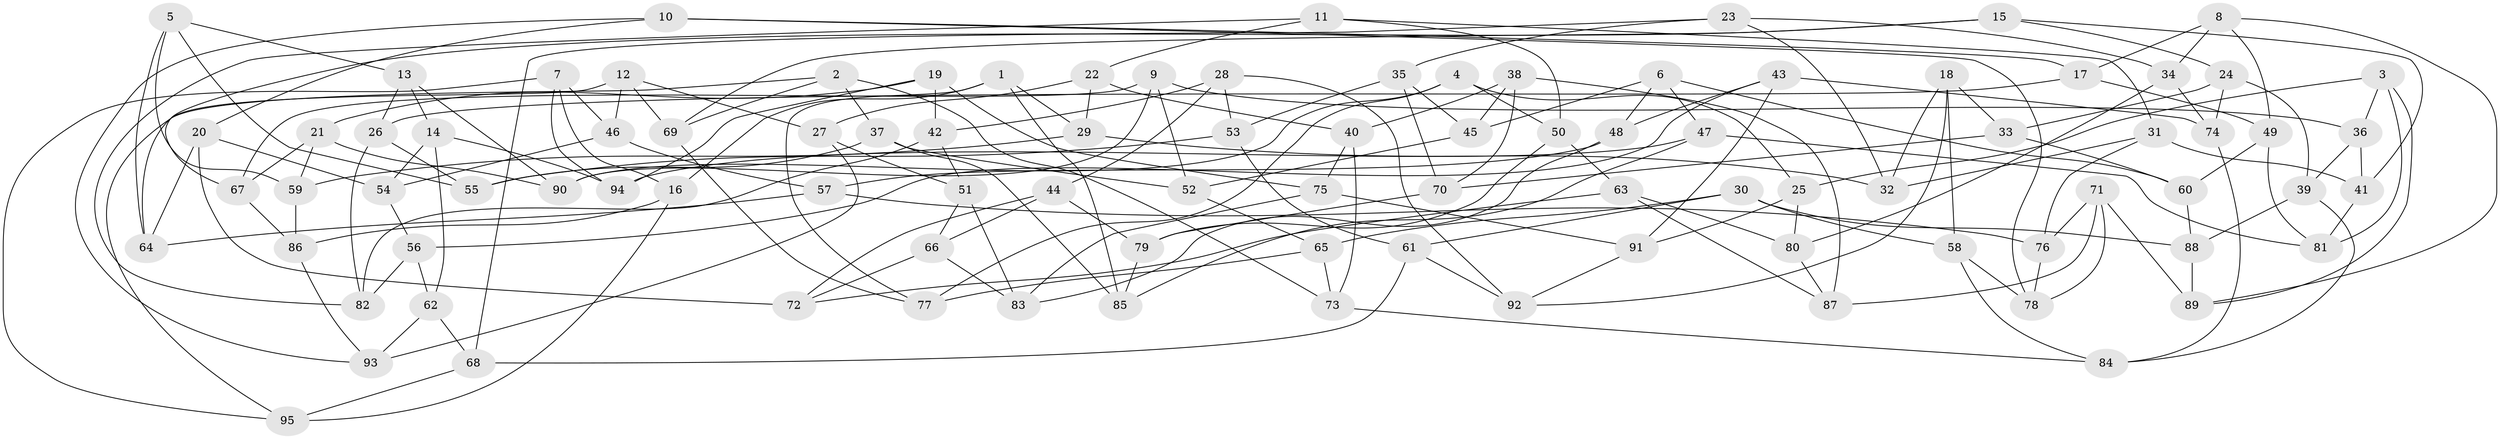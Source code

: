 // coarse degree distribution, {6: 0.5333333333333333, 4: 0.36666666666666664, 5: 0.05, 3: 0.05}
// Generated by graph-tools (version 1.1) at 2025/42/03/06/25 10:42:16]
// undirected, 95 vertices, 190 edges
graph export_dot {
graph [start="1"]
  node [color=gray90,style=filled];
  1;
  2;
  3;
  4;
  5;
  6;
  7;
  8;
  9;
  10;
  11;
  12;
  13;
  14;
  15;
  16;
  17;
  18;
  19;
  20;
  21;
  22;
  23;
  24;
  25;
  26;
  27;
  28;
  29;
  30;
  31;
  32;
  33;
  34;
  35;
  36;
  37;
  38;
  39;
  40;
  41;
  42;
  43;
  44;
  45;
  46;
  47;
  48;
  49;
  50;
  51;
  52;
  53;
  54;
  55;
  56;
  57;
  58;
  59;
  60;
  61;
  62;
  63;
  64;
  65;
  66;
  67;
  68;
  69;
  70;
  71;
  72;
  73;
  74;
  75;
  76;
  77;
  78;
  79;
  80;
  81;
  82;
  83;
  84;
  85;
  86;
  87;
  88;
  89;
  90;
  91;
  92;
  93;
  94;
  95;
  1 -- 16;
  1 -- 77;
  1 -- 85;
  1 -- 29;
  2 -- 69;
  2 -- 95;
  2 -- 73;
  2 -- 37;
  3 -- 81;
  3 -- 89;
  3 -- 36;
  3 -- 25;
  4 -- 50;
  4 -- 90;
  4 -- 77;
  4 -- 25;
  5 -- 55;
  5 -- 59;
  5 -- 13;
  5 -- 64;
  6 -- 45;
  6 -- 47;
  6 -- 48;
  6 -- 60;
  7 -- 46;
  7 -- 16;
  7 -- 95;
  7 -- 94;
  8 -- 49;
  8 -- 17;
  8 -- 34;
  8 -- 89;
  9 -- 52;
  9 -- 67;
  9 -- 36;
  9 -- 90;
  10 -- 78;
  10 -- 20;
  10 -- 17;
  10 -- 93;
  11 -- 22;
  11 -- 82;
  11 -- 50;
  11 -- 31;
  12 -- 64;
  12 -- 27;
  12 -- 69;
  12 -- 46;
  13 -- 14;
  13 -- 90;
  13 -- 26;
  14 -- 94;
  14 -- 54;
  14 -- 62;
  15 -- 41;
  15 -- 69;
  15 -- 24;
  15 -- 67;
  16 -- 86;
  16 -- 95;
  17 -- 26;
  17 -- 49;
  18 -- 58;
  18 -- 92;
  18 -- 32;
  18 -- 33;
  19 -- 42;
  19 -- 75;
  19 -- 94;
  19 -- 21;
  20 -- 72;
  20 -- 54;
  20 -- 64;
  21 -- 59;
  21 -- 90;
  21 -- 67;
  22 -- 40;
  22 -- 29;
  22 -- 27;
  23 -- 68;
  23 -- 35;
  23 -- 32;
  23 -- 34;
  24 -- 39;
  24 -- 33;
  24 -- 74;
  25 -- 80;
  25 -- 91;
  26 -- 55;
  26 -- 82;
  27 -- 51;
  27 -- 93;
  28 -- 42;
  28 -- 53;
  28 -- 44;
  28 -- 92;
  29 -- 32;
  29 -- 59;
  30 -- 58;
  30 -- 88;
  30 -- 65;
  30 -- 61;
  31 -- 41;
  31 -- 76;
  31 -- 32;
  33 -- 60;
  33 -- 70;
  34 -- 74;
  34 -- 80;
  35 -- 70;
  35 -- 45;
  35 -- 53;
  36 -- 41;
  36 -- 39;
  37 -- 85;
  37 -- 55;
  37 -- 52;
  38 -- 70;
  38 -- 45;
  38 -- 87;
  38 -- 40;
  39 -- 88;
  39 -- 84;
  40 -- 73;
  40 -- 75;
  41 -- 81;
  42 -- 82;
  42 -- 51;
  43 -- 56;
  43 -- 91;
  43 -- 74;
  43 -- 48;
  44 -- 79;
  44 -- 66;
  44 -- 72;
  45 -- 52;
  46 -- 57;
  46 -- 54;
  47 -- 85;
  47 -- 81;
  47 -- 94;
  48 -- 57;
  48 -- 83;
  49 -- 81;
  49 -- 60;
  50 -- 79;
  50 -- 63;
  51 -- 83;
  51 -- 66;
  52 -- 65;
  53 -- 61;
  53 -- 55;
  54 -- 56;
  56 -- 82;
  56 -- 62;
  57 -- 76;
  57 -- 64;
  58 -- 84;
  58 -- 78;
  59 -- 86;
  60 -- 88;
  61 -- 92;
  61 -- 68;
  62 -- 93;
  62 -- 68;
  63 -- 87;
  63 -- 80;
  63 -- 72;
  65 -- 77;
  65 -- 73;
  66 -- 72;
  66 -- 83;
  67 -- 86;
  68 -- 95;
  69 -- 77;
  70 -- 79;
  71 -- 89;
  71 -- 78;
  71 -- 76;
  71 -- 87;
  73 -- 84;
  74 -- 84;
  75 -- 91;
  75 -- 83;
  76 -- 78;
  79 -- 85;
  80 -- 87;
  86 -- 93;
  88 -- 89;
  91 -- 92;
}
